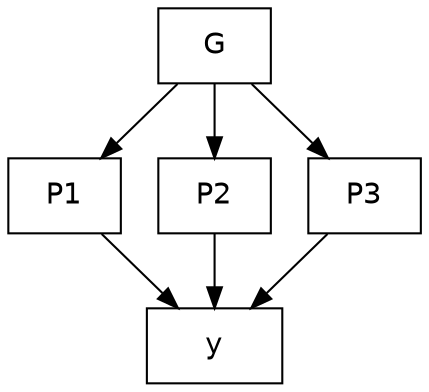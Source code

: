 digraph PGS {
  graph [overlap = true, fontsize = 10]
  node [shape = box, fontname = Helvetica]
  G; P1; P2; P3

  node [shape = box,  fixedsize = true,  width = 0.9]
  y

  G->P1 G->P2 G->P3
  P1->y P2->y P3->y
}
